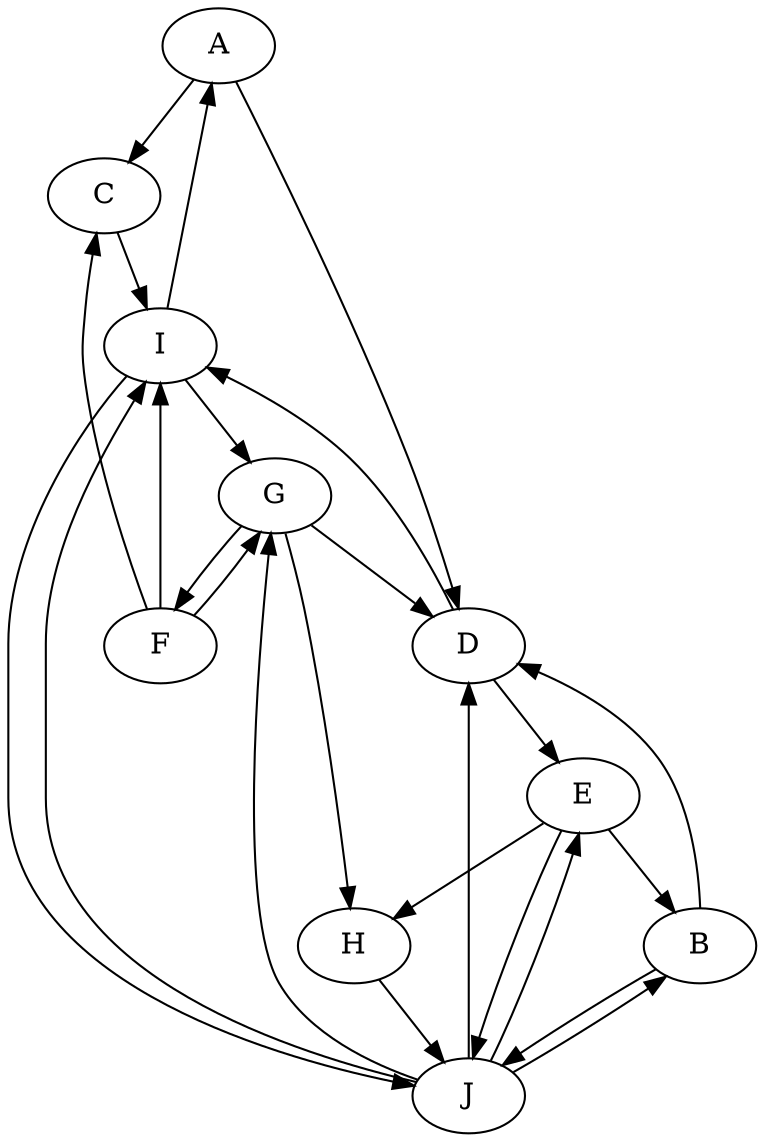 digraph {
A -> C
A -> D
B -> D
B -> J
C -> I
D -> E
D -> I
E -> B 
E -> H
E -> J
F -> C
F -> G
F -> I
G -> F
G -> D
G -> H
H -> J
I -> A
I -> G
I -> J
J -> B
J -> D
J -> E
J -> G
J -> I
}
